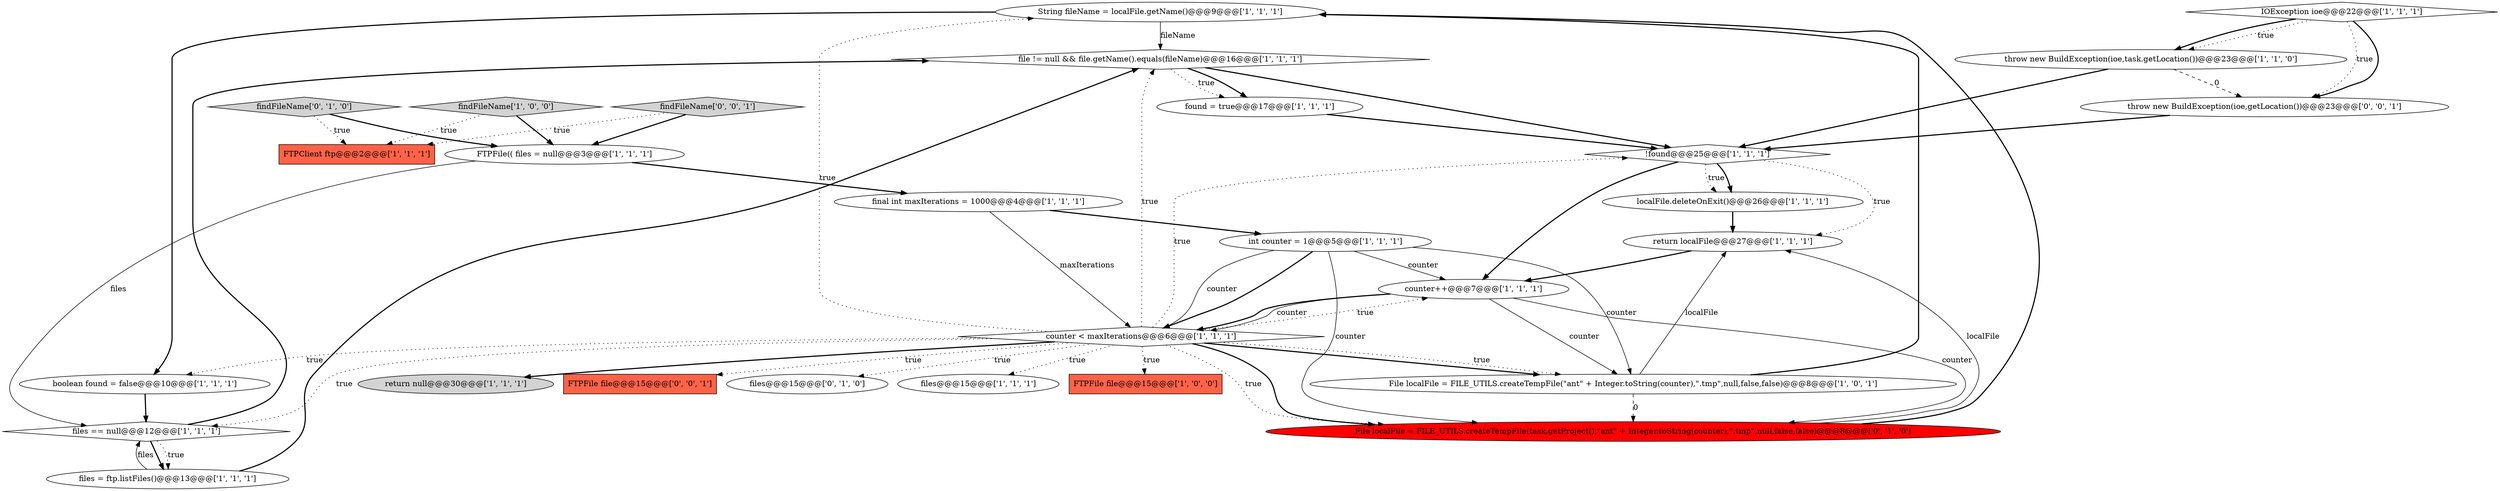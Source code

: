 digraph {
20 [style = filled, label = "String fileName = localFile.getName()@@@9@@@['1', '1', '1']", fillcolor = white, shape = ellipse image = "AAA0AAABBB1BBB"];
8 [style = filled, label = "return localFile@@@27@@@['1', '1', '1']", fillcolor = white, shape = ellipse image = "AAA0AAABBB1BBB"];
5 [style = filled, label = "return null@@@30@@@['1', '1', '1']", fillcolor = lightgray, shape = ellipse image = "AAA0AAABBB1BBB"];
3 [style = filled, label = "final int maxIterations = 1000@@@4@@@['1', '1', '1']", fillcolor = white, shape = ellipse image = "AAA0AAABBB1BBB"];
2 [style = filled, label = "FTPFile(( files = null@@@3@@@['1', '1', '1']", fillcolor = white, shape = ellipse image = "AAA0AAABBB1BBB"];
10 [style = filled, label = "findFileName['1', '0', '0']", fillcolor = lightgray, shape = diamond image = "AAA0AAABBB1BBB"];
18 [style = filled, label = "IOException ioe@@@22@@@['1', '1', '1']", fillcolor = white, shape = diamond image = "AAA0AAABBB1BBB"];
27 [style = filled, label = "findFileName['0', '0', '1']", fillcolor = lightgray, shape = diamond image = "AAA0AAABBB3BBB"];
25 [style = filled, label = "throw new BuildException(ioe,getLocation())@@@23@@@['0', '0', '1']", fillcolor = white, shape = ellipse image = "AAA0AAABBB3BBB"];
26 [style = filled, label = "FTPFile file@@@15@@@['0', '0', '1']", fillcolor = tomato, shape = box image = "AAA0AAABBB3BBB"];
22 [style = filled, label = "files@@@15@@@['0', '1', '0']", fillcolor = white, shape = ellipse image = "AAA0AAABBB2BBB"];
23 [style = filled, label = "findFileName['0', '1', '0']", fillcolor = lightgray, shape = diamond image = "AAA0AAABBB2BBB"];
9 [style = filled, label = "File localFile = FILE_UTILS.createTempFile(\"ant\" + Integer.toString(counter),\".tmp\",null,false,false)@@@8@@@['1', '0', '1']", fillcolor = white, shape = ellipse image = "AAA0AAABBB1BBB"];
13 [style = filled, label = "counter < maxIterations@@@6@@@['1', '1', '1']", fillcolor = white, shape = diamond image = "AAA0AAABBB1BBB"];
11 [style = filled, label = "FTPClient ftp@@@2@@@['1', '1', '1']", fillcolor = tomato, shape = box image = "AAA0AAABBB1BBB"];
17 [style = filled, label = "int counter = 1@@@5@@@['1', '1', '1']", fillcolor = white, shape = ellipse image = "AAA0AAABBB1BBB"];
1 [style = filled, label = "counter++@@@7@@@['1', '1', '1']", fillcolor = white, shape = ellipse image = "AAA0AAABBB1BBB"];
7 [style = filled, label = "files = ftp.listFiles()@@@13@@@['1', '1', '1']", fillcolor = white, shape = ellipse image = "AAA0AAABBB1BBB"];
21 [style = filled, label = "files@@@15@@@['1', '1', '1']", fillcolor = white, shape = ellipse image = "AAA0AAABBB1BBB"];
16 [style = filled, label = "localFile.deleteOnExit()@@@26@@@['1', '1', '1']", fillcolor = white, shape = ellipse image = "AAA0AAABBB1BBB"];
14 [style = filled, label = "files == null@@@12@@@['1', '1', '1']", fillcolor = white, shape = diamond image = "AAA0AAABBB1BBB"];
15 [style = filled, label = "file != null && file.getName().equals(fileName)@@@16@@@['1', '1', '1']", fillcolor = white, shape = diamond image = "AAA0AAABBB1BBB"];
24 [style = filled, label = "File localFile = FILE_UTILS.createTempFile(task.getProject(),\"ant\" + Integer.toString(counter),\".tmp\",null,false,false)@@@8@@@['0', '1', '0']", fillcolor = red, shape = ellipse image = "AAA1AAABBB2BBB"];
12 [style = filled, label = "found = true@@@17@@@['1', '1', '1']", fillcolor = white, shape = ellipse image = "AAA0AAABBB1BBB"];
4 [style = filled, label = "FTPFile file@@@15@@@['1', '0', '0']", fillcolor = tomato, shape = box image = "AAA0AAABBB1BBB"];
6 [style = filled, label = "!found@@@25@@@['1', '1', '1']", fillcolor = white, shape = diamond image = "AAA0AAABBB1BBB"];
19 [style = filled, label = "throw new BuildException(ioe,task.getLocation())@@@23@@@['1', '1', '0']", fillcolor = white, shape = ellipse image = "AAA0AAABBB1BBB"];
0 [style = filled, label = "boolean found = false@@@10@@@['1', '1', '1']", fillcolor = white, shape = ellipse image = "AAA0AAABBB1BBB"];
13->6 [style = dotted, label="true"];
13->24 [style = dotted, label="true"];
9->8 [style = solid, label="localFile"];
13->24 [style = bold, label=""];
17->9 [style = solid, label="counter"];
18->25 [style = dotted, label="true"];
16->8 [style = bold, label=""];
9->24 [style = dashed, label="0"];
1->9 [style = solid, label="counter"];
13->26 [style = dotted, label="true"];
2->3 [style = bold, label=""];
13->20 [style = dotted, label="true"];
20->0 [style = bold, label=""];
18->19 [style = dotted, label="true"];
18->19 [style = bold, label=""];
1->13 [style = solid, label="counter"];
9->20 [style = bold, label=""];
15->6 [style = bold, label=""];
17->13 [style = solid, label="counter"];
2->14 [style = solid, label="files"];
25->6 [style = bold, label=""];
19->6 [style = bold, label=""];
12->6 [style = bold, label=""];
17->1 [style = solid, label="counter"];
24->8 [style = solid, label="localFile"];
1->13 [style = bold, label=""];
27->11 [style = dotted, label="true"];
14->7 [style = bold, label=""];
3->13 [style = solid, label="maxIterations"];
24->20 [style = bold, label=""];
8->1 [style = bold, label=""];
6->1 [style = bold, label=""];
13->1 [style = dotted, label="true"];
0->14 [style = bold, label=""];
17->24 [style = solid, label="counter"];
6->16 [style = dotted, label="true"];
13->22 [style = dotted, label="true"];
13->21 [style = dotted, label="true"];
13->0 [style = dotted, label="true"];
6->16 [style = bold, label=""];
6->8 [style = dotted, label="true"];
10->11 [style = dotted, label="true"];
14->7 [style = dotted, label="true"];
23->11 [style = dotted, label="true"];
18->25 [style = bold, label=""];
13->5 [style = bold, label=""];
15->12 [style = dotted, label="true"];
3->17 [style = bold, label=""];
7->15 [style = bold, label=""];
14->15 [style = bold, label=""];
17->13 [style = bold, label=""];
15->12 [style = bold, label=""];
13->9 [style = bold, label=""];
10->2 [style = bold, label=""];
23->2 [style = bold, label=""];
1->24 [style = solid, label="counter"];
13->15 [style = dotted, label="true"];
19->25 [style = dashed, label="0"];
13->14 [style = dotted, label="true"];
27->2 [style = bold, label=""];
7->14 [style = solid, label="files"];
13->4 [style = dotted, label="true"];
20->15 [style = solid, label="fileName"];
13->9 [style = dotted, label="true"];
}
